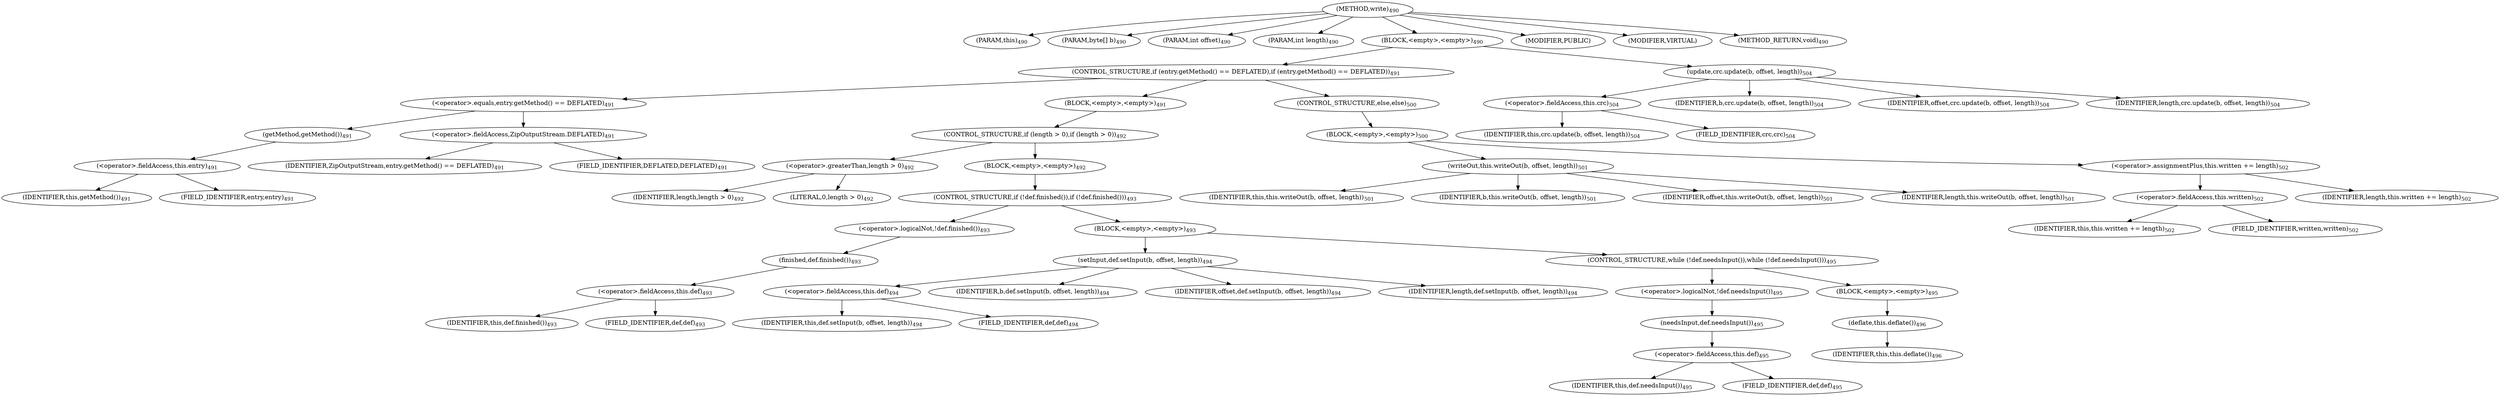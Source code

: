 digraph "write" {  
"1035" [label = <(METHOD,write)<SUB>490</SUB>> ]
"30" [label = <(PARAM,this)<SUB>490</SUB>> ]
"1036" [label = <(PARAM,byte[] b)<SUB>490</SUB>> ]
"1037" [label = <(PARAM,int offset)<SUB>490</SUB>> ]
"1038" [label = <(PARAM,int length)<SUB>490</SUB>> ]
"1039" [label = <(BLOCK,&lt;empty&gt;,&lt;empty&gt;)<SUB>490</SUB>> ]
"1040" [label = <(CONTROL_STRUCTURE,if (entry.getMethod() == DEFLATED),if (entry.getMethod() == DEFLATED))<SUB>491</SUB>> ]
"1041" [label = <(&lt;operator&gt;.equals,entry.getMethod() == DEFLATED)<SUB>491</SUB>> ]
"1042" [label = <(getMethod,getMethod())<SUB>491</SUB>> ]
"1043" [label = <(&lt;operator&gt;.fieldAccess,this.entry)<SUB>491</SUB>> ]
"1044" [label = <(IDENTIFIER,this,getMethod())<SUB>491</SUB>> ]
"1045" [label = <(FIELD_IDENTIFIER,entry,entry)<SUB>491</SUB>> ]
"1046" [label = <(&lt;operator&gt;.fieldAccess,ZipOutputStream.DEFLATED)<SUB>491</SUB>> ]
"1047" [label = <(IDENTIFIER,ZipOutputStream,entry.getMethod() == DEFLATED)<SUB>491</SUB>> ]
"1048" [label = <(FIELD_IDENTIFIER,DEFLATED,DEFLATED)<SUB>491</SUB>> ]
"1049" [label = <(BLOCK,&lt;empty&gt;,&lt;empty&gt;)<SUB>491</SUB>> ]
"1050" [label = <(CONTROL_STRUCTURE,if (length &gt; 0),if (length &gt; 0))<SUB>492</SUB>> ]
"1051" [label = <(&lt;operator&gt;.greaterThan,length &gt; 0)<SUB>492</SUB>> ]
"1052" [label = <(IDENTIFIER,length,length &gt; 0)<SUB>492</SUB>> ]
"1053" [label = <(LITERAL,0,length &gt; 0)<SUB>492</SUB>> ]
"1054" [label = <(BLOCK,&lt;empty&gt;,&lt;empty&gt;)<SUB>492</SUB>> ]
"1055" [label = <(CONTROL_STRUCTURE,if (!def.finished()),if (!def.finished()))<SUB>493</SUB>> ]
"1056" [label = <(&lt;operator&gt;.logicalNot,!def.finished())<SUB>493</SUB>> ]
"1057" [label = <(finished,def.finished())<SUB>493</SUB>> ]
"1058" [label = <(&lt;operator&gt;.fieldAccess,this.def)<SUB>493</SUB>> ]
"1059" [label = <(IDENTIFIER,this,def.finished())<SUB>493</SUB>> ]
"1060" [label = <(FIELD_IDENTIFIER,def,def)<SUB>493</SUB>> ]
"1061" [label = <(BLOCK,&lt;empty&gt;,&lt;empty&gt;)<SUB>493</SUB>> ]
"1062" [label = <(setInput,def.setInput(b, offset, length))<SUB>494</SUB>> ]
"1063" [label = <(&lt;operator&gt;.fieldAccess,this.def)<SUB>494</SUB>> ]
"1064" [label = <(IDENTIFIER,this,def.setInput(b, offset, length))<SUB>494</SUB>> ]
"1065" [label = <(FIELD_IDENTIFIER,def,def)<SUB>494</SUB>> ]
"1066" [label = <(IDENTIFIER,b,def.setInput(b, offset, length))<SUB>494</SUB>> ]
"1067" [label = <(IDENTIFIER,offset,def.setInput(b, offset, length))<SUB>494</SUB>> ]
"1068" [label = <(IDENTIFIER,length,def.setInput(b, offset, length))<SUB>494</SUB>> ]
"1069" [label = <(CONTROL_STRUCTURE,while (!def.needsInput()),while (!def.needsInput()))<SUB>495</SUB>> ]
"1070" [label = <(&lt;operator&gt;.logicalNot,!def.needsInput())<SUB>495</SUB>> ]
"1071" [label = <(needsInput,def.needsInput())<SUB>495</SUB>> ]
"1072" [label = <(&lt;operator&gt;.fieldAccess,this.def)<SUB>495</SUB>> ]
"1073" [label = <(IDENTIFIER,this,def.needsInput())<SUB>495</SUB>> ]
"1074" [label = <(FIELD_IDENTIFIER,def,def)<SUB>495</SUB>> ]
"1075" [label = <(BLOCK,&lt;empty&gt;,&lt;empty&gt;)<SUB>495</SUB>> ]
"1076" [label = <(deflate,this.deflate())<SUB>496</SUB>> ]
"29" [label = <(IDENTIFIER,this,this.deflate())<SUB>496</SUB>> ]
"1077" [label = <(CONTROL_STRUCTURE,else,else)<SUB>500</SUB>> ]
"1078" [label = <(BLOCK,&lt;empty&gt;,&lt;empty&gt;)<SUB>500</SUB>> ]
"1079" [label = <(writeOut,this.writeOut(b, offset, length))<SUB>501</SUB>> ]
"31" [label = <(IDENTIFIER,this,this.writeOut(b, offset, length))<SUB>501</SUB>> ]
"1080" [label = <(IDENTIFIER,b,this.writeOut(b, offset, length))<SUB>501</SUB>> ]
"1081" [label = <(IDENTIFIER,offset,this.writeOut(b, offset, length))<SUB>501</SUB>> ]
"1082" [label = <(IDENTIFIER,length,this.writeOut(b, offset, length))<SUB>501</SUB>> ]
"1083" [label = <(&lt;operator&gt;.assignmentPlus,this.written += length)<SUB>502</SUB>> ]
"1084" [label = <(&lt;operator&gt;.fieldAccess,this.written)<SUB>502</SUB>> ]
"1085" [label = <(IDENTIFIER,this,this.written += length)<SUB>502</SUB>> ]
"1086" [label = <(FIELD_IDENTIFIER,written,written)<SUB>502</SUB>> ]
"1087" [label = <(IDENTIFIER,length,this.written += length)<SUB>502</SUB>> ]
"1088" [label = <(update,crc.update(b, offset, length))<SUB>504</SUB>> ]
"1089" [label = <(&lt;operator&gt;.fieldAccess,this.crc)<SUB>504</SUB>> ]
"1090" [label = <(IDENTIFIER,this,crc.update(b, offset, length))<SUB>504</SUB>> ]
"1091" [label = <(FIELD_IDENTIFIER,crc,crc)<SUB>504</SUB>> ]
"1092" [label = <(IDENTIFIER,b,crc.update(b, offset, length))<SUB>504</SUB>> ]
"1093" [label = <(IDENTIFIER,offset,crc.update(b, offset, length))<SUB>504</SUB>> ]
"1094" [label = <(IDENTIFIER,length,crc.update(b, offset, length))<SUB>504</SUB>> ]
"1095" [label = <(MODIFIER,PUBLIC)> ]
"1096" [label = <(MODIFIER,VIRTUAL)> ]
"1097" [label = <(METHOD_RETURN,void)<SUB>490</SUB>> ]
  "1035" -> "30" 
  "1035" -> "1036" 
  "1035" -> "1037" 
  "1035" -> "1038" 
  "1035" -> "1039" 
  "1035" -> "1095" 
  "1035" -> "1096" 
  "1035" -> "1097" 
  "1039" -> "1040" 
  "1039" -> "1088" 
  "1040" -> "1041" 
  "1040" -> "1049" 
  "1040" -> "1077" 
  "1041" -> "1042" 
  "1041" -> "1046" 
  "1042" -> "1043" 
  "1043" -> "1044" 
  "1043" -> "1045" 
  "1046" -> "1047" 
  "1046" -> "1048" 
  "1049" -> "1050" 
  "1050" -> "1051" 
  "1050" -> "1054" 
  "1051" -> "1052" 
  "1051" -> "1053" 
  "1054" -> "1055" 
  "1055" -> "1056" 
  "1055" -> "1061" 
  "1056" -> "1057" 
  "1057" -> "1058" 
  "1058" -> "1059" 
  "1058" -> "1060" 
  "1061" -> "1062" 
  "1061" -> "1069" 
  "1062" -> "1063" 
  "1062" -> "1066" 
  "1062" -> "1067" 
  "1062" -> "1068" 
  "1063" -> "1064" 
  "1063" -> "1065" 
  "1069" -> "1070" 
  "1069" -> "1075" 
  "1070" -> "1071" 
  "1071" -> "1072" 
  "1072" -> "1073" 
  "1072" -> "1074" 
  "1075" -> "1076" 
  "1076" -> "29" 
  "1077" -> "1078" 
  "1078" -> "1079" 
  "1078" -> "1083" 
  "1079" -> "31" 
  "1079" -> "1080" 
  "1079" -> "1081" 
  "1079" -> "1082" 
  "1083" -> "1084" 
  "1083" -> "1087" 
  "1084" -> "1085" 
  "1084" -> "1086" 
  "1088" -> "1089" 
  "1088" -> "1092" 
  "1088" -> "1093" 
  "1088" -> "1094" 
  "1089" -> "1090" 
  "1089" -> "1091" 
}
